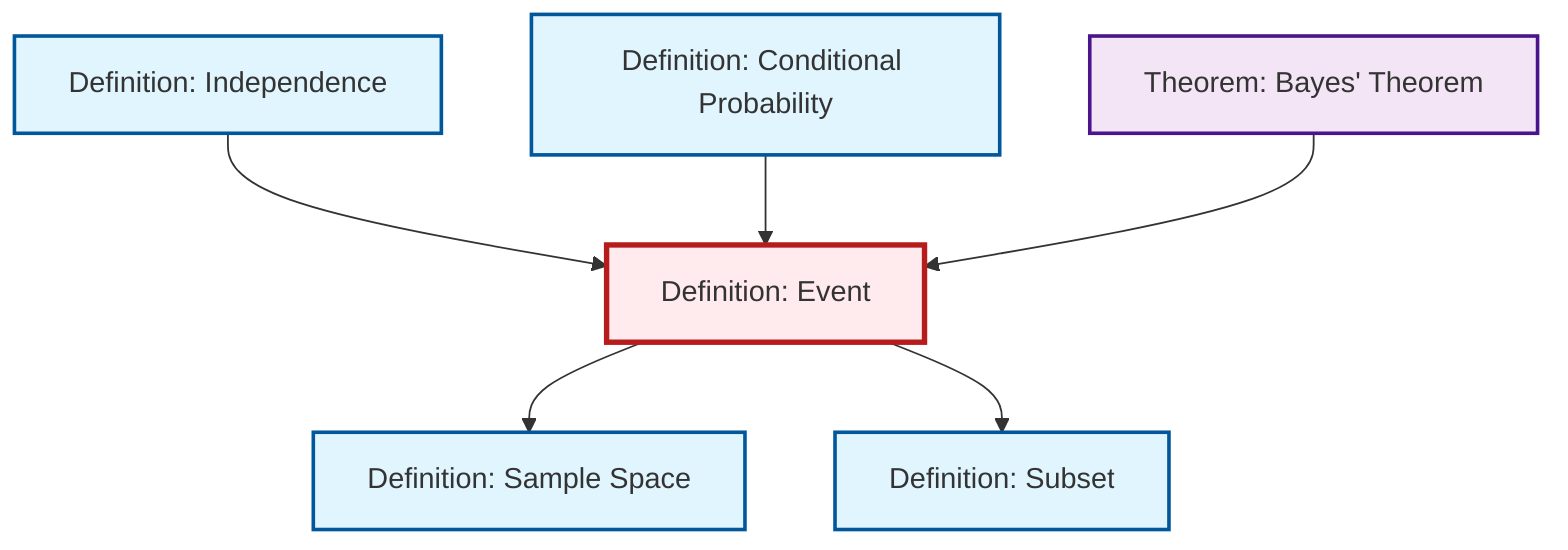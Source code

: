 graph TD
    classDef definition fill:#e1f5fe,stroke:#01579b,stroke-width:2px
    classDef theorem fill:#f3e5f5,stroke:#4a148c,stroke-width:2px
    classDef axiom fill:#fff3e0,stroke:#e65100,stroke-width:2px
    classDef example fill:#e8f5e9,stroke:#1b5e20,stroke-width:2px
    classDef current fill:#ffebee,stroke:#b71c1c,stroke-width:3px
    def-subset["Definition: Subset"]:::definition
    def-sample-space["Definition: Sample Space"]:::definition
    thm-bayes["Theorem: Bayes' Theorem"]:::theorem
    def-conditional-probability["Definition: Conditional Probability"]:::definition
    def-independence["Definition: Independence"]:::definition
    def-event["Definition: Event"]:::definition
    def-independence --> def-event
    def-event --> def-sample-space
    def-conditional-probability --> def-event
    thm-bayes --> def-event
    def-event --> def-subset
    class def-event current